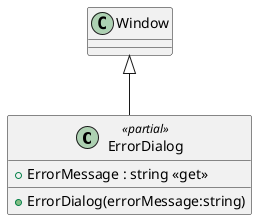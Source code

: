 @startuml
class ErrorDialog <<partial>> {
    + ErrorDialog(errorMessage:string)
    + ErrorMessage : string <<get>>
}
Window <|-- ErrorDialog
@enduml
